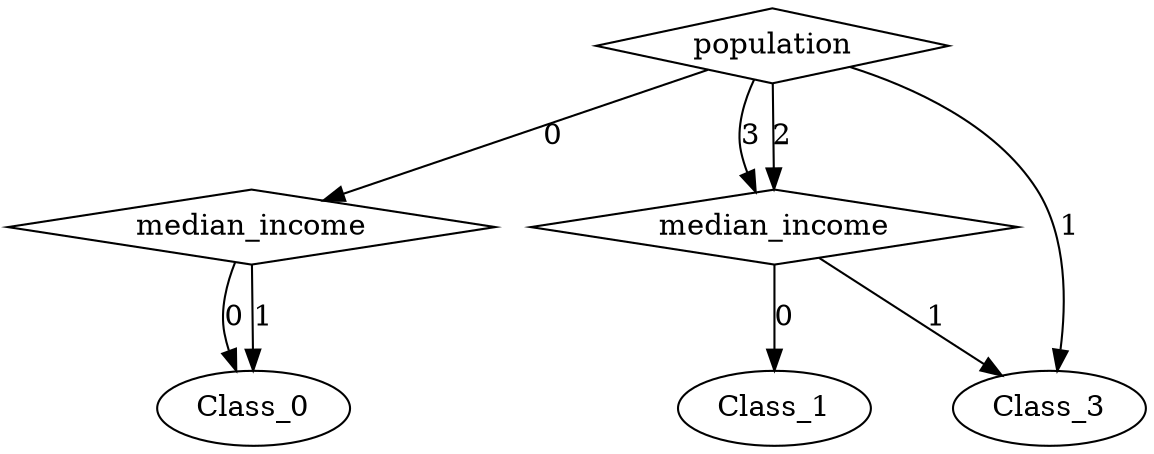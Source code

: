 digraph {
node [label=Class_0,style=""] Class_0
node [label=Class_0,style=""] Class_0
node [label=Class_3,style=""] Class_3
node [label=Class_1,style=""] Class_1
node [label=Class_3,style=""] Class_3
node [label=median_income,shape="diamond",style=""] 2
node [label=median_income,shape="diamond",style=""] 1
node [label=population,shape="diamond",style=""] 0

2 -> Class_0 [label="1"]
2 -> Class_0 [label="0"]
1 -> Class_3 [label="1"]
1 -> Class_1 [label="0"]
0 -> 1 [label="3"]
0 -> 1 [label="2"]
0 -> Class_3 [label="1"]
0 -> 2 [label="0"]
}